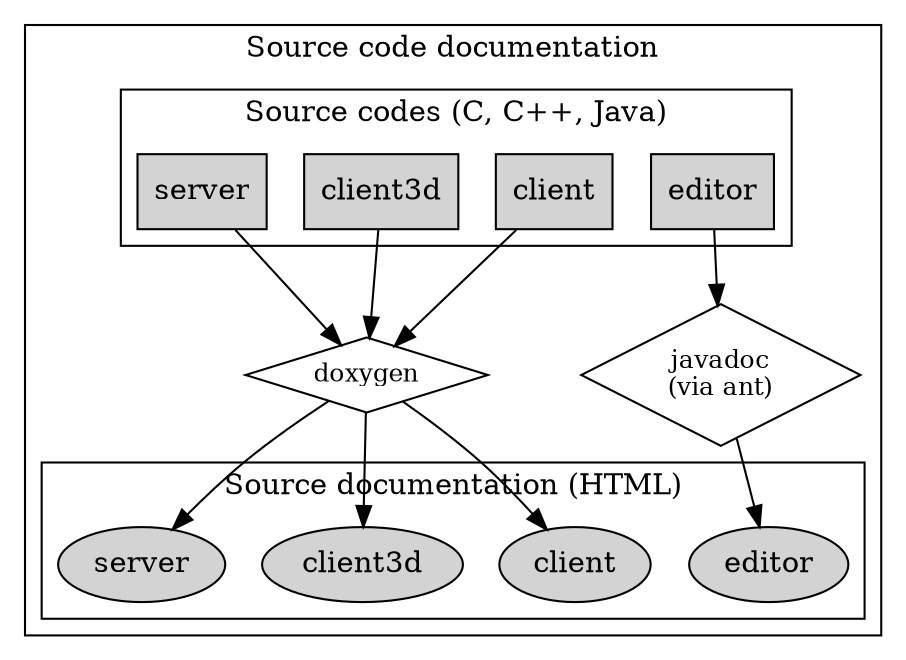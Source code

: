 digraph G {
    compound=true;
    subgraph cluster0 {
        label="Source code documentation";
        subgraph cluster1 {
            label="Source codes (C, C++, Java)";
            "clientS"   [fillcolor=lightgray style=filled shape=box label="client"  ];
            "client3dS" [fillcolor=lightgray style=filled shape=box label="client3d"];
            "editorS"   [fillcolor=lightgray style=filled shape=box label="editor"  ];
            "serverS"   [fillcolor=lightgray style=filled shape=box label="server"  ];
        }
        subgraph cluster2 {
            label="Source documentation (HTML)";
            "clientD"   [fillcolor=lightgray style=filled shape=ellipse label="client"  ];
            "client3dD" [fillcolor=lightgray style=filled shape=ellipse label="client3d"];
            "editorD"   [fillcolor=lightgray style=filled shape=ellipse label="editor"  ];
            "serverD"   [fillcolor=lightgray style=filled shape=ellipse label="server"  ];
        }
        "doxygen"                               [shape=diamond fontsize=12];
        "javadoc\n(via ant)"                    [shape=diamond fontsize=12];
        "serverS"   -> "doxygen"            -> "serverD";
        "clientS"   -> "doxygen"            -> "clientD";
        "client3dS" -> "doxygen"            -> "client3dD";
        "editorS"   -> "javadoc\n(via ant)" -> "editorD";
    }
}
